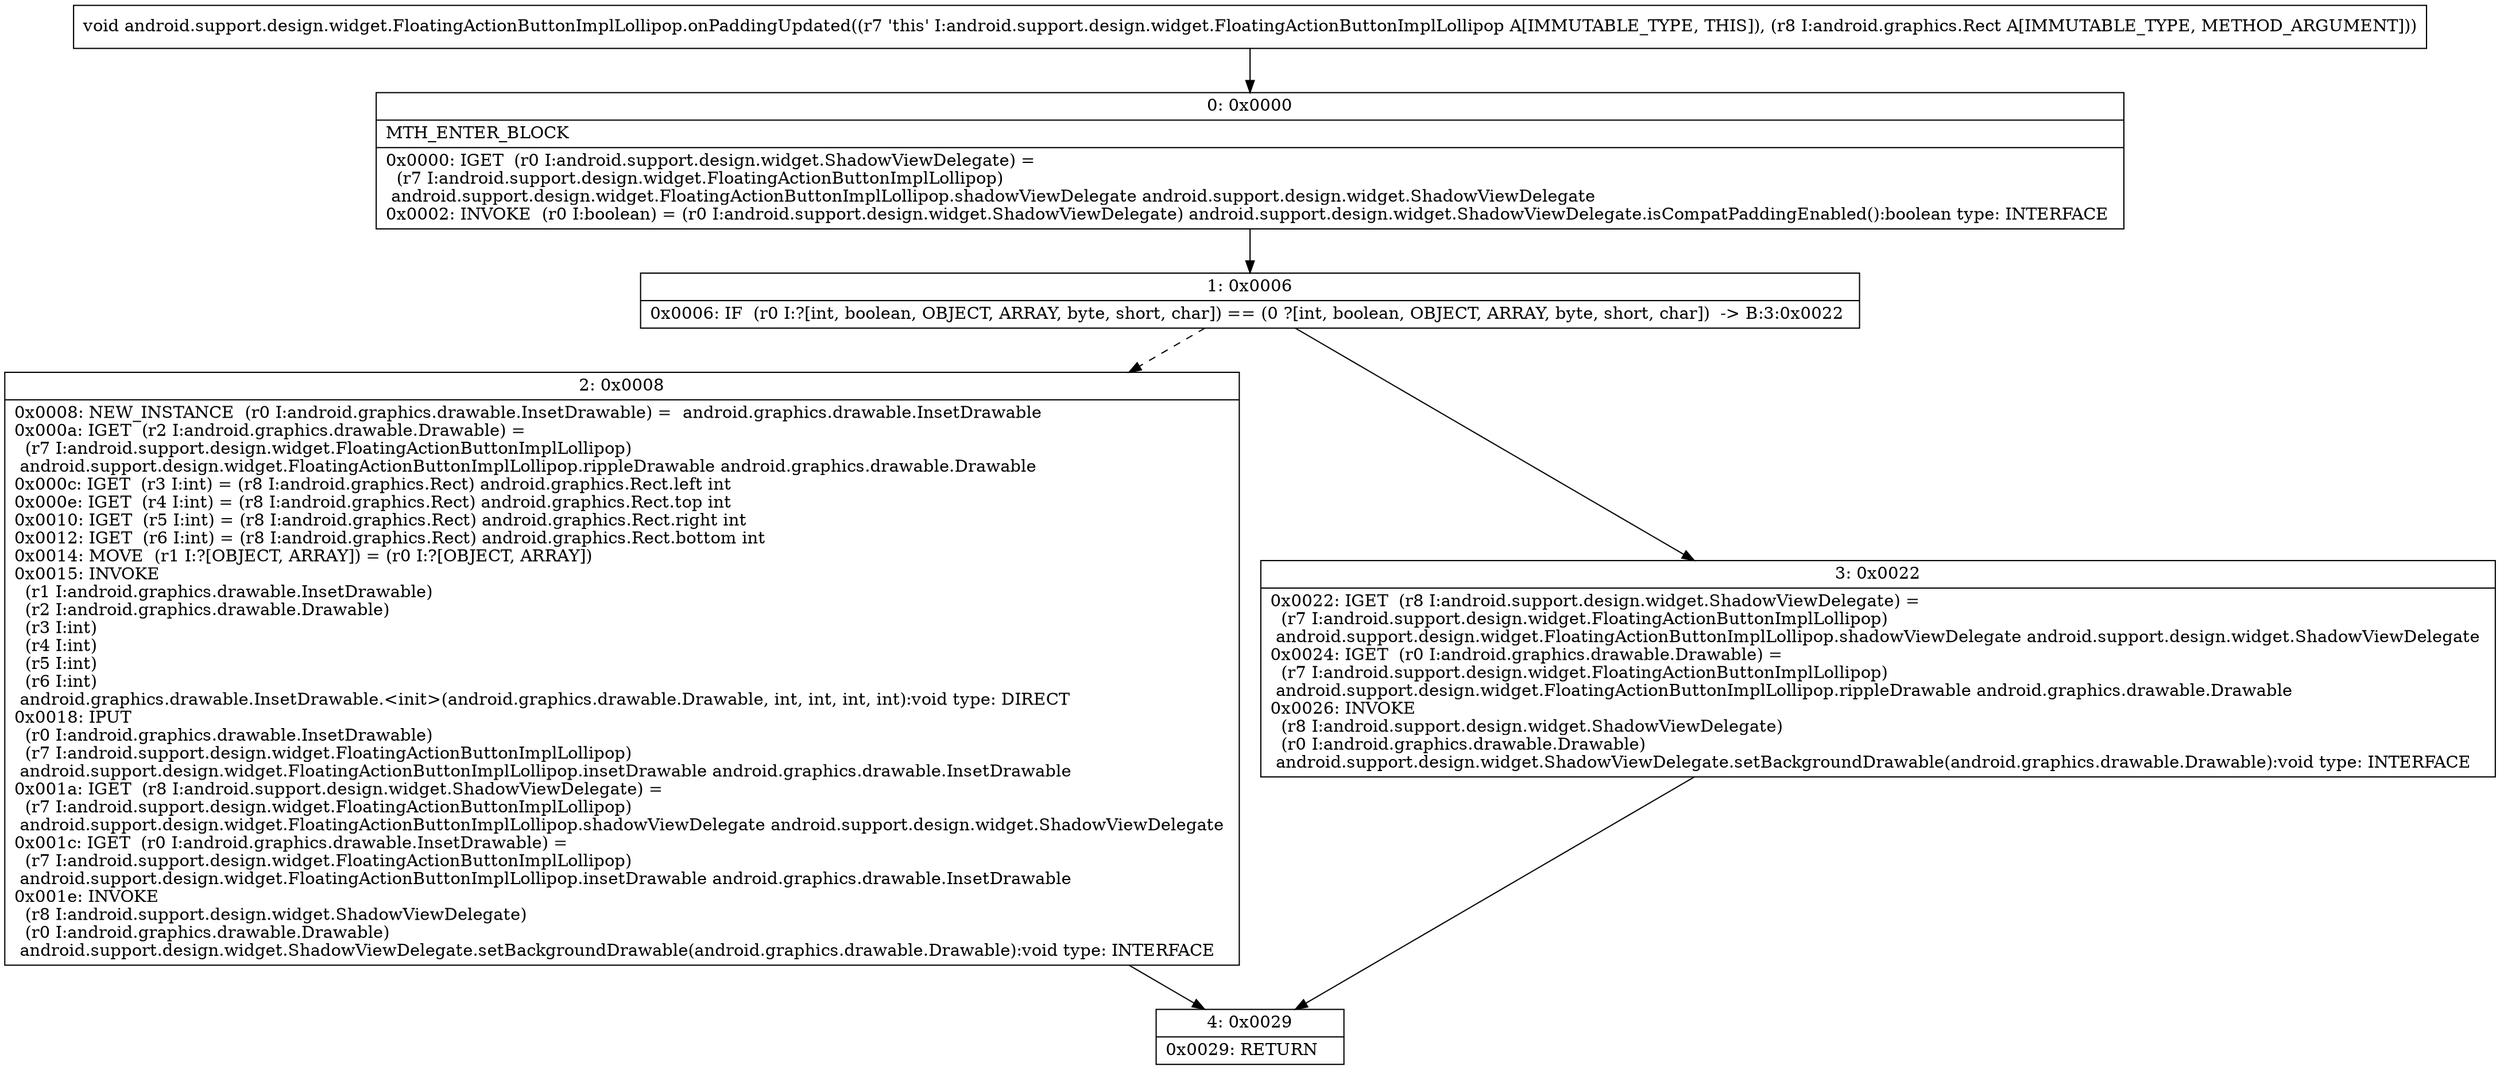 digraph "CFG forandroid.support.design.widget.FloatingActionButtonImplLollipop.onPaddingUpdated(Landroid\/graphics\/Rect;)V" {
Node_0 [shape=record,label="{0\:\ 0x0000|MTH_ENTER_BLOCK\l|0x0000: IGET  (r0 I:android.support.design.widget.ShadowViewDelegate) = \l  (r7 I:android.support.design.widget.FloatingActionButtonImplLollipop)\l android.support.design.widget.FloatingActionButtonImplLollipop.shadowViewDelegate android.support.design.widget.ShadowViewDelegate \l0x0002: INVOKE  (r0 I:boolean) = (r0 I:android.support.design.widget.ShadowViewDelegate) android.support.design.widget.ShadowViewDelegate.isCompatPaddingEnabled():boolean type: INTERFACE \l}"];
Node_1 [shape=record,label="{1\:\ 0x0006|0x0006: IF  (r0 I:?[int, boolean, OBJECT, ARRAY, byte, short, char]) == (0 ?[int, boolean, OBJECT, ARRAY, byte, short, char])  \-\> B:3:0x0022 \l}"];
Node_2 [shape=record,label="{2\:\ 0x0008|0x0008: NEW_INSTANCE  (r0 I:android.graphics.drawable.InsetDrawable) =  android.graphics.drawable.InsetDrawable \l0x000a: IGET  (r2 I:android.graphics.drawable.Drawable) = \l  (r7 I:android.support.design.widget.FloatingActionButtonImplLollipop)\l android.support.design.widget.FloatingActionButtonImplLollipop.rippleDrawable android.graphics.drawable.Drawable \l0x000c: IGET  (r3 I:int) = (r8 I:android.graphics.Rect) android.graphics.Rect.left int \l0x000e: IGET  (r4 I:int) = (r8 I:android.graphics.Rect) android.graphics.Rect.top int \l0x0010: IGET  (r5 I:int) = (r8 I:android.graphics.Rect) android.graphics.Rect.right int \l0x0012: IGET  (r6 I:int) = (r8 I:android.graphics.Rect) android.graphics.Rect.bottom int \l0x0014: MOVE  (r1 I:?[OBJECT, ARRAY]) = (r0 I:?[OBJECT, ARRAY]) \l0x0015: INVOKE  \l  (r1 I:android.graphics.drawable.InsetDrawable)\l  (r2 I:android.graphics.drawable.Drawable)\l  (r3 I:int)\l  (r4 I:int)\l  (r5 I:int)\l  (r6 I:int)\l android.graphics.drawable.InsetDrawable.\<init\>(android.graphics.drawable.Drawable, int, int, int, int):void type: DIRECT \l0x0018: IPUT  \l  (r0 I:android.graphics.drawable.InsetDrawable)\l  (r7 I:android.support.design.widget.FloatingActionButtonImplLollipop)\l android.support.design.widget.FloatingActionButtonImplLollipop.insetDrawable android.graphics.drawable.InsetDrawable \l0x001a: IGET  (r8 I:android.support.design.widget.ShadowViewDelegate) = \l  (r7 I:android.support.design.widget.FloatingActionButtonImplLollipop)\l android.support.design.widget.FloatingActionButtonImplLollipop.shadowViewDelegate android.support.design.widget.ShadowViewDelegate \l0x001c: IGET  (r0 I:android.graphics.drawable.InsetDrawable) = \l  (r7 I:android.support.design.widget.FloatingActionButtonImplLollipop)\l android.support.design.widget.FloatingActionButtonImplLollipop.insetDrawable android.graphics.drawable.InsetDrawable \l0x001e: INVOKE  \l  (r8 I:android.support.design.widget.ShadowViewDelegate)\l  (r0 I:android.graphics.drawable.Drawable)\l android.support.design.widget.ShadowViewDelegate.setBackgroundDrawable(android.graphics.drawable.Drawable):void type: INTERFACE \l}"];
Node_3 [shape=record,label="{3\:\ 0x0022|0x0022: IGET  (r8 I:android.support.design.widget.ShadowViewDelegate) = \l  (r7 I:android.support.design.widget.FloatingActionButtonImplLollipop)\l android.support.design.widget.FloatingActionButtonImplLollipop.shadowViewDelegate android.support.design.widget.ShadowViewDelegate \l0x0024: IGET  (r0 I:android.graphics.drawable.Drawable) = \l  (r7 I:android.support.design.widget.FloatingActionButtonImplLollipop)\l android.support.design.widget.FloatingActionButtonImplLollipop.rippleDrawable android.graphics.drawable.Drawable \l0x0026: INVOKE  \l  (r8 I:android.support.design.widget.ShadowViewDelegate)\l  (r0 I:android.graphics.drawable.Drawable)\l android.support.design.widget.ShadowViewDelegate.setBackgroundDrawable(android.graphics.drawable.Drawable):void type: INTERFACE \l}"];
Node_4 [shape=record,label="{4\:\ 0x0029|0x0029: RETURN   \l}"];
MethodNode[shape=record,label="{void android.support.design.widget.FloatingActionButtonImplLollipop.onPaddingUpdated((r7 'this' I:android.support.design.widget.FloatingActionButtonImplLollipop A[IMMUTABLE_TYPE, THIS]), (r8 I:android.graphics.Rect A[IMMUTABLE_TYPE, METHOD_ARGUMENT])) }"];
MethodNode -> Node_0;
Node_0 -> Node_1;
Node_1 -> Node_2[style=dashed];
Node_1 -> Node_3;
Node_2 -> Node_4;
Node_3 -> Node_4;
}

